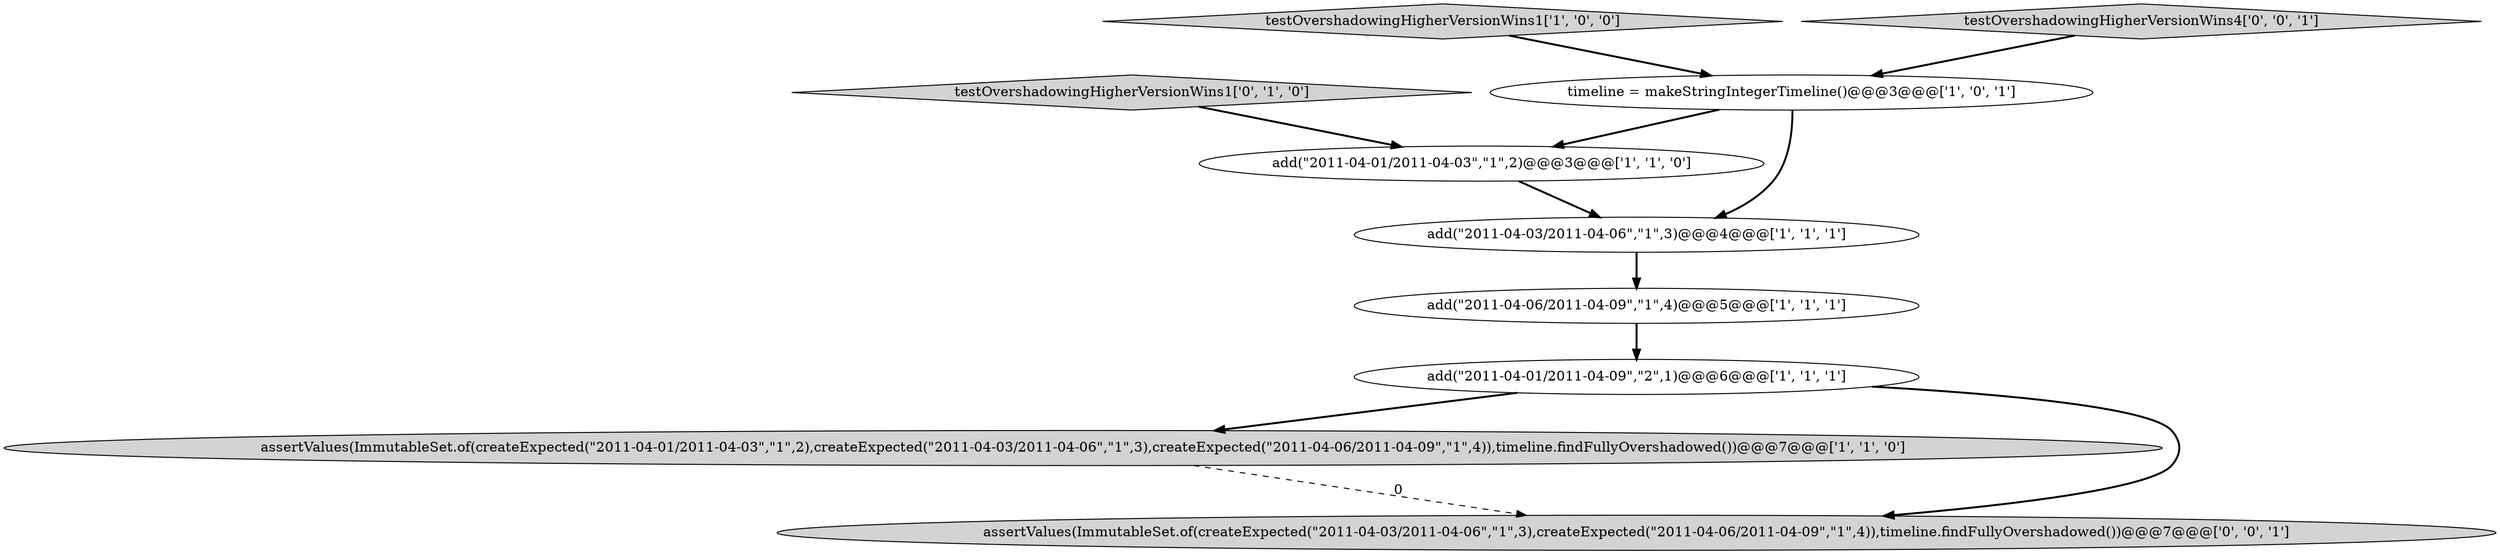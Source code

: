 digraph {
7 [style = filled, label = "testOvershadowingHigherVersionWins1['0', '1', '0']", fillcolor = lightgray, shape = diamond image = "AAA0AAABBB2BBB"];
2 [style = filled, label = "assertValues(ImmutableSet.of(createExpected(\"2011-04-01/2011-04-03\",\"1\",2),createExpected(\"2011-04-03/2011-04-06\",\"1\",3),createExpected(\"2011-04-06/2011-04-09\",\"1\",4)),timeline.findFullyOvershadowed())@@@7@@@['1', '1', '0']", fillcolor = lightgray, shape = ellipse image = "AAA0AAABBB1BBB"];
3 [style = filled, label = "add(\"2011-04-01/2011-04-03\",\"1\",2)@@@3@@@['1', '1', '0']", fillcolor = white, shape = ellipse image = "AAA0AAABBB1BBB"];
4 [style = filled, label = "add(\"2011-04-06/2011-04-09\",\"1\",4)@@@5@@@['1', '1', '1']", fillcolor = white, shape = ellipse image = "AAA0AAABBB1BBB"];
0 [style = filled, label = "testOvershadowingHigherVersionWins1['1', '0', '0']", fillcolor = lightgray, shape = diamond image = "AAA0AAABBB1BBB"];
6 [style = filled, label = "add(\"2011-04-03/2011-04-06\",\"1\",3)@@@4@@@['1', '1', '1']", fillcolor = white, shape = ellipse image = "AAA0AAABBB1BBB"];
8 [style = filled, label = "assertValues(ImmutableSet.of(createExpected(\"2011-04-03/2011-04-06\",\"1\",3),createExpected(\"2011-04-06/2011-04-09\",\"1\",4)),timeline.findFullyOvershadowed())@@@7@@@['0', '0', '1']", fillcolor = lightgray, shape = ellipse image = "AAA0AAABBB3BBB"];
1 [style = filled, label = "add(\"2011-04-01/2011-04-09\",\"2\",1)@@@6@@@['1', '1', '1']", fillcolor = white, shape = ellipse image = "AAA0AAABBB1BBB"];
5 [style = filled, label = "timeline = makeStringIntegerTimeline()@@@3@@@['1', '0', '1']", fillcolor = white, shape = ellipse image = "AAA0AAABBB1BBB"];
9 [style = filled, label = "testOvershadowingHigherVersionWins4['0', '0', '1']", fillcolor = lightgray, shape = diamond image = "AAA0AAABBB3BBB"];
9->5 [style = bold, label=""];
5->3 [style = bold, label=""];
6->4 [style = bold, label=""];
3->6 [style = bold, label=""];
1->2 [style = bold, label=""];
4->1 [style = bold, label=""];
1->8 [style = bold, label=""];
5->6 [style = bold, label=""];
2->8 [style = dashed, label="0"];
7->3 [style = bold, label=""];
0->5 [style = bold, label=""];
}
